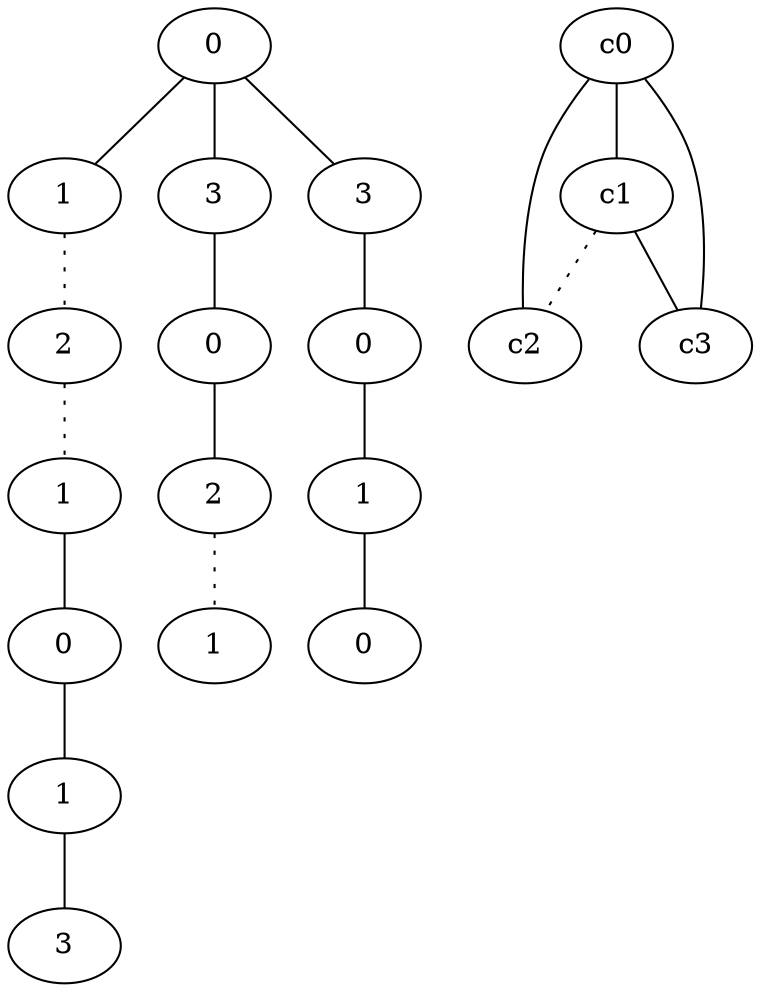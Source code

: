 graph {
a0[label=0];
a1[label=1];
a2[label=2];
a3[label=1];
a4[label=0];
a5[label=1];
a6[label=3];
a7[label=3];
a8[label=0];
a9[label=2];
a10[label=1];
a11[label=3];
a12[label=0];
a13[label=1];
a14[label=0];
a0 -- a1;
a0 -- a7;
a0 -- a11;
a1 -- a2 [style=dotted];
a2 -- a3 [style=dotted];
a3 -- a4;
a4 -- a5;
a5 -- a6;
a7 -- a8;
a8 -- a9;
a9 -- a10 [style=dotted];
a11 -- a12;
a12 -- a13;
a13 -- a14;
c0 -- c1;
c0 -- c2;
c0 -- c3;
c1 -- c2 [style=dotted];
c1 -- c3;
}
